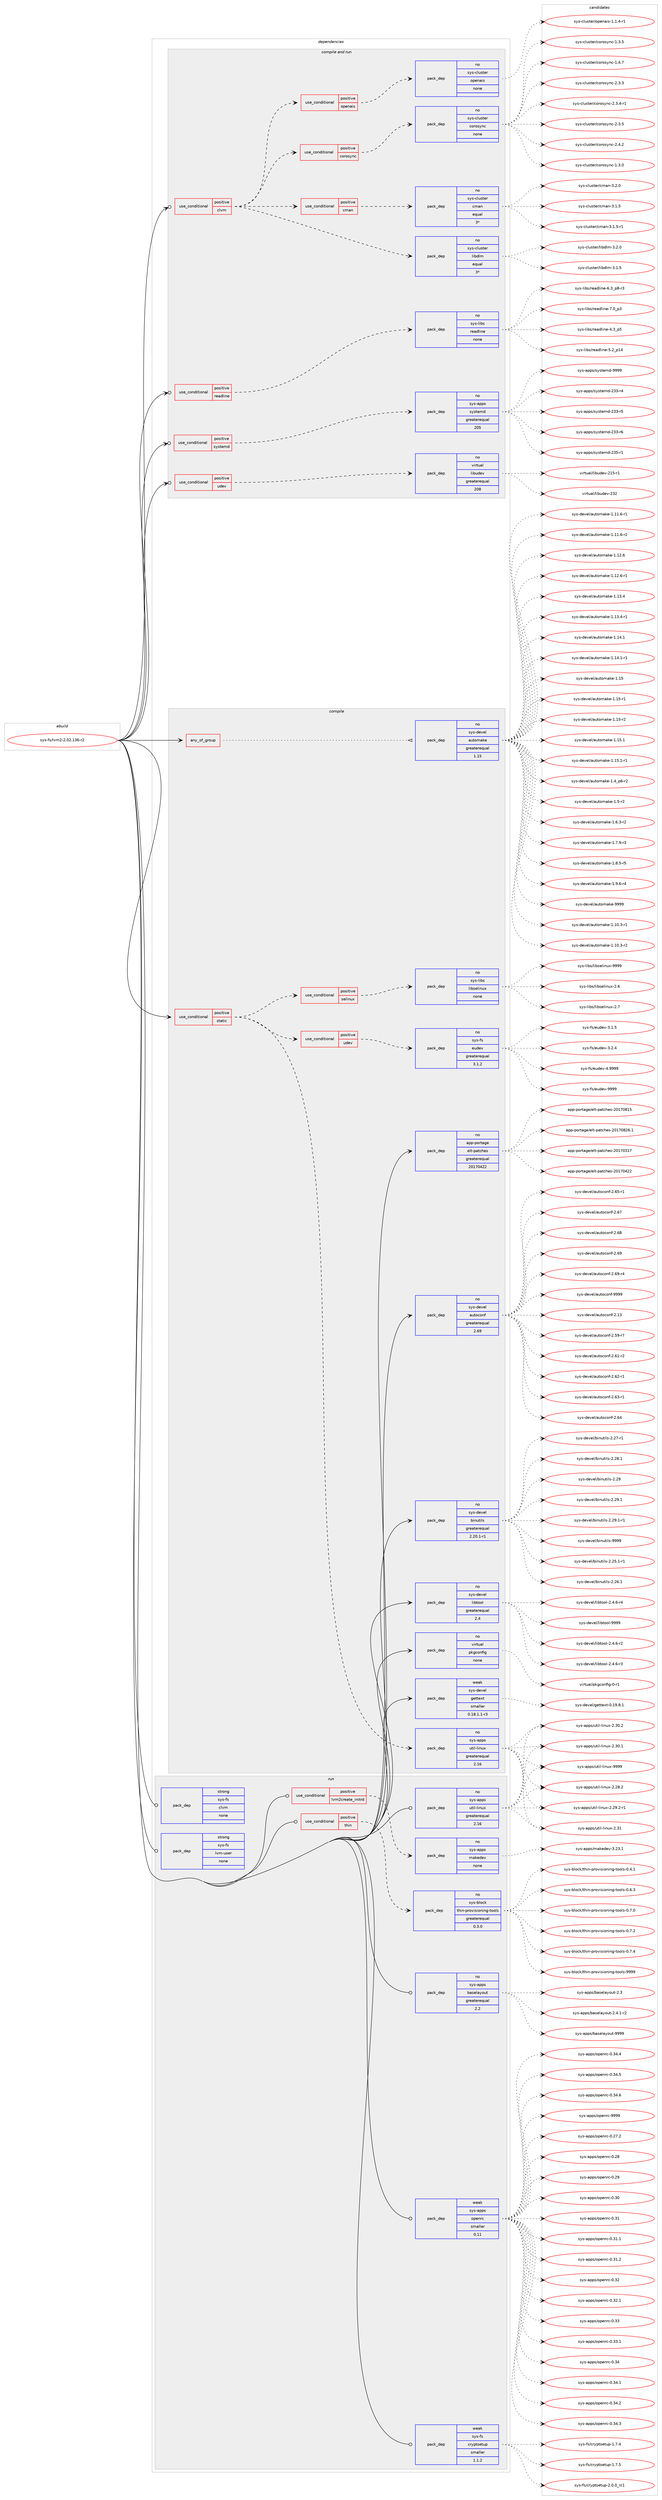 digraph prolog {

# *************
# Graph options
# *************

newrank=true;
concentrate=true;
compound=true;
graph [rankdir=LR,fontname=Helvetica,fontsize=10,ranksep=1.5];#, ranksep=2.5, nodesep=0.2];
edge  [arrowhead=vee];
node  [fontname=Helvetica,fontsize=10];

# **********
# The ebuild
# **********

subgraph cluster_leftcol {
color=gray;
rank=same;
label=<<i>ebuild</i>>;
id [label="sys-fs/lvm2-2.02.136-r2", color=red, width=4, href="../sys-fs/lvm2-2.02.136-r2.svg"];
}

# ****************
# The dependencies
# ****************

subgraph cluster_midcol {
color=gray;
label=<<i>dependencies</i>>;
subgraph cluster_compile {
fillcolor="#eeeeee";
style=filled;
label=<<i>compile</i>>;
subgraph any8247 {
dependency488659 [label=<<TABLE BORDER="0" CELLBORDER="1" CELLSPACING="0" CELLPADDING="4"><TR><TD CELLPADDING="10">any_of_group</TD></TR></TABLE>>, shape=none, color=red];subgraph pack363142 {
dependency488660 [label=<<TABLE BORDER="0" CELLBORDER="1" CELLSPACING="0" CELLPADDING="4" WIDTH="220"><TR><TD ROWSPAN="6" CELLPADDING="30">pack_dep</TD></TR><TR><TD WIDTH="110">no</TD></TR><TR><TD>sys-devel</TD></TR><TR><TD>automake</TD></TR><TR><TD>greaterequal</TD></TR><TR><TD>1.15</TD></TR></TABLE>>, shape=none, color=blue];
}
dependency488659:e -> dependency488660:w [weight=20,style="dotted",arrowhead="oinv"];
}
id:e -> dependency488659:w [weight=20,style="solid",arrowhead="vee"];
subgraph cond116971 {
dependency488661 [label=<<TABLE BORDER="0" CELLBORDER="1" CELLSPACING="0" CELLPADDING="4"><TR><TD ROWSPAN="3" CELLPADDING="10">use_conditional</TD></TR><TR><TD>positive</TD></TR><TR><TD>static</TD></TR></TABLE>>, shape=none, color=red];
subgraph cond116972 {
dependency488662 [label=<<TABLE BORDER="0" CELLBORDER="1" CELLSPACING="0" CELLPADDING="4"><TR><TD ROWSPAN="3" CELLPADDING="10">use_conditional</TD></TR><TR><TD>positive</TD></TR><TR><TD>selinux</TD></TR></TABLE>>, shape=none, color=red];
subgraph pack363143 {
dependency488663 [label=<<TABLE BORDER="0" CELLBORDER="1" CELLSPACING="0" CELLPADDING="4" WIDTH="220"><TR><TD ROWSPAN="6" CELLPADDING="30">pack_dep</TD></TR><TR><TD WIDTH="110">no</TD></TR><TR><TD>sys-libs</TD></TR><TR><TD>libselinux</TD></TR><TR><TD>none</TD></TR><TR><TD></TD></TR></TABLE>>, shape=none, color=blue];
}
dependency488662:e -> dependency488663:w [weight=20,style="dashed",arrowhead="vee"];
}
dependency488661:e -> dependency488662:w [weight=20,style="dashed",arrowhead="vee"];
subgraph cond116973 {
dependency488664 [label=<<TABLE BORDER="0" CELLBORDER="1" CELLSPACING="0" CELLPADDING="4"><TR><TD ROWSPAN="3" CELLPADDING="10">use_conditional</TD></TR><TR><TD>positive</TD></TR><TR><TD>udev</TD></TR></TABLE>>, shape=none, color=red];
subgraph pack363144 {
dependency488665 [label=<<TABLE BORDER="0" CELLBORDER="1" CELLSPACING="0" CELLPADDING="4" WIDTH="220"><TR><TD ROWSPAN="6" CELLPADDING="30">pack_dep</TD></TR><TR><TD WIDTH="110">no</TD></TR><TR><TD>sys-fs</TD></TR><TR><TD>eudev</TD></TR><TR><TD>greaterequal</TD></TR><TR><TD>3.1.2</TD></TR></TABLE>>, shape=none, color=blue];
}
dependency488664:e -> dependency488665:w [weight=20,style="dashed",arrowhead="vee"];
}
dependency488661:e -> dependency488664:w [weight=20,style="dashed",arrowhead="vee"];
subgraph pack363145 {
dependency488666 [label=<<TABLE BORDER="0" CELLBORDER="1" CELLSPACING="0" CELLPADDING="4" WIDTH="220"><TR><TD ROWSPAN="6" CELLPADDING="30">pack_dep</TD></TR><TR><TD WIDTH="110">no</TD></TR><TR><TD>sys-apps</TD></TR><TR><TD>util-linux</TD></TR><TR><TD>greaterequal</TD></TR><TR><TD>2.16</TD></TR></TABLE>>, shape=none, color=blue];
}
dependency488661:e -> dependency488666:w [weight=20,style="dashed",arrowhead="vee"];
}
id:e -> dependency488661:w [weight=20,style="solid",arrowhead="vee"];
subgraph pack363146 {
dependency488667 [label=<<TABLE BORDER="0" CELLBORDER="1" CELLSPACING="0" CELLPADDING="4" WIDTH="220"><TR><TD ROWSPAN="6" CELLPADDING="30">pack_dep</TD></TR><TR><TD WIDTH="110">no</TD></TR><TR><TD>app-portage</TD></TR><TR><TD>elt-patches</TD></TR><TR><TD>greaterequal</TD></TR><TR><TD>20170422</TD></TR></TABLE>>, shape=none, color=blue];
}
id:e -> dependency488667:w [weight=20,style="solid",arrowhead="vee"];
subgraph pack363147 {
dependency488668 [label=<<TABLE BORDER="0" CELLBORDER="1" CELLSPACING="0" CELLPADDING="4" WIDTH="220"><TR><TD ROWSPAN="6" CELLPADDING="30">pack_dep</TD></TR><TR><TD WIDTH="110">no</TD></TR><TR><TD>sys-devel</TD></TR><TR><TD>autoconf</TD></TR><TR><TD>greaterequal</TD></TR><TR><TD>2.69</TD></TR></TABLE>>, shape=none, color=blue];
}
id:e -> dependency488668:w [weight=20,style="solid",arrowhead="vee"];
subgraph pack363148 {
dependency488669 [label=<<TABLE BORDER="0" CELLBORDER="1" CELLSPACING="0" CELLPADDING="4" WIDTH="220"><TR><TD ROWSPAN="6" CELLPADDING="30">pack_dep</TD></TR><TR><TD WIDTH="110">no</TD></TR><TR><TD>sys-devel</TD></TR><TR><TD>binutils</TD></TR><TR><TD>greaterequal</TD></TR><TR><TD>2.20.1-r1</TD></TR></TABLE>>, shape=none, color=blue];
}
id:e -> dependency488669:w [weight=20,style="solid",arrowhead="vee"];
subgraph pack363149 {
dependency488670 [label=<<TABLE BORDER="0" CELLBORDER="1" CELLSPACING="0" CELLPADDING="4" WIDTH="220"><TR><TD ROWSPAN="6" CELLPADDING="30">pack_dep</TD></TR><TR><TD WIDTH="110">no</TD></TR><TR><TD>sys-devel</TD></TR><TR><TD>libtool</TD></TR><TR><TD>greaterequal</TD></TR><TR><TD>2.4</TD></TR></TABLE>>, shape=none, color=blue];
}
id:e -> dependency488670:w [weight=20,style="solid",arrowhead="vee"];
subgraph pack363150 {
dependency488671 [label=<<TABLE BORDER="0" CELLBORDER="1" CELLSPACING="0" CELLPADDING="4" WIDTH="220"><TR><TD ROWSPAN="6" CELLPADDING="30">pack_dep</TD></TR><TR><TD WIDTH="110">no</TD></TR><TR><TD>virtual</TD></TR><TR><TD>pkgconfig</TD></TR><TR><TD>none</TD></TR><TR><TD></TD></TR></TABLE>>, shape=none, color=blue];
}
id:e -> dependency488671:w [weight=20,style="solid",arrowhead="vee"];
subgraph pack363151 {
dependency488672 [label=<<TABLE BORDER="0" CELLBORDER="1" CELLSPACING="0" CELLPADDING="4" WIDTH="220"><TR><TD ROWSPAN="6" CELLPADDING="30">pack_dep</TD></TR><TR><TD WIDTH="110">weak</TD></TR><TR><TD>sys-devel</TD></TR><TR><TD>gettext</TD></TR><TR><TD>smaller</TD></TR><TR><TD>0.18.1.1-r3</TD></TR></TABLE>>, shape=none, color=blue];
}
id:e -> dependency488672:w [weight=20,style="solid",arrowhead="vee"];
}
subgraph cluster_compileandrun {
fillcolor="#eeeeee";
style=filled;
label=<<i>compile and run</i>>;
subgraph cond116974 {
dependency488673 [label=<<TABLE BORDER="0" CELLBORDER="1" CELLSPACING="0" CELLPADDING="4"><TR><TD ROWSPAN="3" CELLPADDING="10">use_conditional</TD></TR><TR><TD>positive</TD></TR><TR><TD>clvm</TD></TR></TABLE>>, shape=none, color=red];
subgraph cond116975 {
dependency488674 [label=<<TABLE BORDER="0" CELLBORDER="1" CELLSPACING="0" CELLPADDING="4"><TR><TD ROWSPAN="3" CELLPADDING="10">use_conditional</TD></TR><TR><TD>positive</TD></TR><TR><TD>cman</TD></TR></TABLE>>, shape=none, color=red];
subgraph pack363152 {
dependency488675 [label=<<TABLE BORDER="0" CELLBORDER="1" CELLSPACING="0" CELLPADDING="4" WIDTH="220"><TR><TD ROWSPAN="6" CELLPADDING="30">pack_dep</TD></TR><TR><TD WIDTH="110">no</TD></TR><TR><TD>sys-cluster</TD></TR><TR><TD>cman</TD></TR><TR><TD>equal</TD></TR><TR><TD>3*</TD></TR></TABLE>>, shape=none, color=blue];
}
dependency488674:e -> dependency488675:w [weight=20,style="dashed",arrowhead="vee"];
}
dependency488673:e -> dependency488674:w [weight=20,style="dashed",arrowhead="vee"];
subgraph cond116976 {
dependency488676 [label=<<TABLE BORDER="0" CELLBORDER="1" CELLSPACING="0" CELLPADDING="4"><TR><TD ROWSPAN="3" CELLPADDING="10">use_conditional</TD></TR><TR><TD>positive</TD></TR><TR><TD>corosync</TD></TR></TABLE>>, shape=none, color=red];
subgraph pack363153 {
dependency488677 [label=<<TABLE BORDER="0" CELLBORDER="1" CELLSPACING="0" CELLPADDING="4" WIDTH="220"><TR><TD ROWSPAN="6" CELLPADDING="30">pack_dep</TD></TR><TR><TD WIDTH="110">no</TD></TR><TR><TD>sys-cluster</TD></TR><TR><TD>corosync</TD></TR><TR><TD>none</TD></TR><TR><TD></TD></TR></TABLE>>, shape=none, color=blue];
}
dependency488676:e -> dependency488677:w [weight=20,style="dashed",arrowhead="vee"];
}
dependency488673:e -> dependency488676:w [weight=20,style="dashed",arrowhead="vee"];
subgraph cond116977 {
dependency488678 [label=<<TABLE BORDER="0" CELLBORDER="1" CELLSPACING="0" CELLPADDING="4"><TR><TD ROWSPAN="3" CELLPADDING="10">use_conditional</TD></TR><TR><TD>positive</TD></TR><TR><TD>openais</TD></TR></TABLE>>, shape=none, color=red];
subgraph pack363154 {
dependency488679 [label=<<TABLE BORDER="0" CELLBORDER="1" CELLSPACING="0" CELLPADDING="4" WIDTH="220"><TR><TD ROWSPAN="6" CELLPADDING="30">pack_dep</TD></TR><TR><TD WIDTH="110">no</TD></TR><TR><TD>sys-cluster</TD></TR><TR><TD>openais</TD></TR><TR><TD>none</TD></TR><TR><TD></TD></TR></TABLE>>, shape=none, color=blue];
}
dependency488678:e -> dependency488679:w [weight=20,style="dashed",arrowhead="vee"];
}
dependency488673:e -> dependency488678:w [weight=20,style="dashed",arrowhead="vee"];
subgraph pack363155 {
dependency488680 [label=<<TABLE BORDER="0" CELLBORDER="1" CELLSPACING="0" CELLPADDING="4" WIDTH="220"><TR><TD ROWSPAN="6" CELLPADDING="30">pack_dep</TD></TR><TR><TD WIDTH="110">no</TD></TR><TR><TD>sys-cluster</TD></TR><TR><TD>libdlm</TD></TR><TR><TD>equal</TD></TR><TR><TD>3*</TD></TR></TABLE>>, shape=none, color=blue];
}
dependency488673:e -> dependency488680:w [weight=20,style="dashed",arrowhead="vee"];
}
id:e -> dependency488673:w [weight=20,style="solid",arrowhead="odotvee"];
subgraph cond116978 {
dependency488681 [label=<<TABLE BORDER="0" CELLBORDER="1" CELLSPACING="0" CELLPADDING="4"><TR><TD ROWSPAN="3" CELLPADDING="10">use_conditional</TD></TR><TR><TD>positive</TD></TR><TR><TD>readline</TD></TR></TABLE>>, shape=none, color=red];
subgraph pack363156 {
dependency488682 [label=<<TABLE BORDER="0" CELLBORDER="1" CELLSPACING="0" CELLPADDING="4" WIDTH="220"><TR><TD ROWSPAN="6" CELLPADDING="30">pack_dep</TD></TR><TR><TD WIDTH="110">no</TD></TR><TR><TD>sys-libs</TD></TR><TR><TD>readline</TD></TR><TR><TD>none</TD></TR><TR><TD></TD></TR></TABLE>>, shape=none, color=blue];
}
dependency488681:e -> dependency488682:w [weight=20,style="dashed",arrowhead="vee"];
}
id:e -> dependency488681:w [weight=20,style="solid",arrowhead="odotvee"];
subgraph cond116979 {
dependency488683 [label=<<TABLE BORDER="0" CELLBORDER="1" CELLSPACING="0" CELLPADDING="4"><TR><TD ROWSPAN="3" CELLPADDING="10">use_conditional</TD></TR><TR><TD>positive</TD></TR><TR><TD>systemd</TD></TR></TABLE>>, shape=none, color=red];
subgraph pack363157 {
dependency488684 [label=<<TABLE BORDER="0" CELLBORDER="1" CELLSPACING="0" CELLPADDING="4" WIDTH="220"><TR><TD ROWSPAN="6" CELLPADDING="30">pack_dep</TD></TR><TR><TD WIDTH="110">no</TD></TR><TR><TD>sys-apps</TD></TR><TR><TD>systemd</TD></TR><TR><TD>greaterequal</TD></TR><TR><TD>205</TD></TR></TABLE>>, shape=none, color=blue];
}
dependency488683:e -> dependency488684:w [weight=20,style="dashed",arrowhead="vee"];
}
id:e -> dependency488683:w [weight=20,style="solid",arrowhead="odotvee"];
subgraph cond116980 {
dependency488685 [label=<<TABLE BORDER="0" CELLBORDER="1" CELLSPACING="0" CELLPADDING="4"><TR><TD ROWSPAN="3" CELLPADDING="10">use_conditional</TD></TR><TR><TD>positive</TD></TR><TR><TD>udev</TD></TR></TABLE>>, shape=none, color=red];
subgraph pack363158 {
dependency488686 [label=<<TABLE BORDER="0" CELLBORDER="1" CELLSPACING="0" CELLPADDING="4" WIDTH="220"><TR><TD ROWSPAN="6" CELLPADDING="30">pack_dep</TD></TR><TR><TD WIDTH="110">no</TD></TR><TR><TD>virtual</TD></TR><TR><TD>libudev</TD></TR><TR><TD>greaterequal</TD></TR><TR><TD>208</TD></TR></TABLE>>, shape=none, color=blue];
}
dependency488685:e -> dependency488686:w [weight=20,style="dashed",arrowhead="vee"];
}
id:e -> dependency488685:w [weight=20,style="solid",arrowhead="odotvee"];
}
subgraph cluster_run {
fillcolor="#eeeeee";
style=filled;
label=<<i>run</i>>;
subgraph cond116981 {
dependency488687 [label=<<TABLE BORDER="0" CELLBORDER="1" CELLSPACING="0" CELLPADDING="4"><TR><TD ROWSPAN="3" CELLPADDING="10">use_conditional</TD></TR><TR><TD>positive</TD></TR><TR><TD>lvm2create_initrd</TD></TR></TABLE>>, shape=none, color=red];
subgraph pack363159 {
dependency488688 [label=<<TABLE BORDER="0" CELLBORDER="1" CELLSPACING="0" CELLPADDING="4" WIDTH="220"><TR><TD ROWSPAN="6" CELLPADDING="30">pack_dep</TD></TR><TR><TD WIDTH="110">no</TD></TR><TR><TD>sys-apps</TD></TR><TR><TD>makedev</TD></TR><TR><TD>none</TD></TR><TR><TD></TD></TR></TABLE>>, shape=none, color=blue];
}
dependency488687:e -> dependency488688:w [weight=20,style="dashed",arrowhead="vee"];
}
id:e -> dependency488687:w [weight=20,style="solid",arrowhead="odot"];
subgraph cond116982 {
dependency488689 [label=<<TABLE BORDER="0" CELLBORDER="1" CELLSPACING="0" CELLPADDING="4"><TR><TD ROWSPAN="3" CELLPADDING="10">use_conditional</TD></TR><TR><TD>positive</TD></TR><TR><TD>thin</TD></TR></TABLE>>, shape=none, color=red];
subgraph pack363160 {
dependency488690 [label=<<TABLE BORDER="0" CELLBORDER="1" CELLSPACING="0" CELLPADDING="4" WIDTH="220"><TR><TD ROWSPAN="6" CELLPADDING="30">pack_dep</TD></TR><TR><TD WIDTH="110">no</TD></TR><TR><TD>sys-block</TD></TR><TR><TD>thin-provisioning-tools</TD></TR><TR><TD>greaterequal</TD></TR><TR><TD>0.3.0</TD></TR></TABLE>>, shape=none, color=blue];
}
dependency488689:e -> dependency488690:w [weight=20,style="dashed",arrowhead="vee"];
}
id:e -> dependency488689:w [weight=20,style="solid",arrowhead="odot"];
subgraph pack363161 {
dependency488691 [label=<<TABLE BORDER="0" CELLBORDER="1" CELLSPACING="0" CELLPADDING="4" WIDTH="220"><TR><TD ROWSPAN="6" CELLPADDING="30">pack_dep</TD></TR><TR><TD WIDTH="110">no</TD></TR><TR><TD>sys-apps</TD></TR><TR><TD>baselayout</TD></TR><TR><TD>greaterequal</TD></TR><TR><TD>2.2</TD></TR></TABLE>>, shape=none, color=blue];
}
id:e -> dependency488691:w [weight=20,style="solid",arrowhead="odot"];
subgraph pack363162 {
dependency488692 [label=<<TABLE BORDER="0" CELLBORDER="1" CELLSPACING="0" CELLPADDING="4" WIDTH="220"><TR><TD ROWSPAN="6" CELLPADDING="30">pack_dep</TD></TR><TR><TD WIDTH="110">no</TD></TR><TR><TD>sys-apps</TD></TR><TR><TD>util-linux</TD></TR><TR><TD>greaterequal</TD></TR><TR><TD>2.16</TD></TR></TABLE>>, shape=none, color=blue];
}
id:e -> dependency488692:w [weight=20,style="solid",arrowhead="odot"];
subgraph pack363163 {
dependency488693 [label=<<TABLE BORDER="0" CELLBORDER="1" CELLSPACING="0" CELLPADDING="4" WIDTH="220"><TR><TD ROWSPAN="6" CELLPADDING="30">pack_dep</TD></TR><TR><TD WIDTH="110">strong</TD></TR><TR><TD>sys-fs</TD></TR><TR><TD>clvm</TD></TR><TR><TD>none</TD></TR><TR><TD></TD></TR></TABLE>>, shape=none, color=blue];
}
id:e -> dependency488693:w [weight=20,style="solid",arrowhead="odot"];
subgraph pack363164 {
dependency488694 [label=<<TABLE BORDER="0" CELLBORDER="1" CELLSPACING="0" CELLPADDING="4" WIDTH="220"><TR><TD ROWSPAN="6" CELLPADDING="30">pack_dep</TD></TR><TR><TD WIDTH="110">strong</TD></TR><TR><TD>sys-fs</TD></TR><TR><TD>lvm-user</TD></TR><TR><TD>none</TD></TR><TR><TD></TD></TR></TABLE>>, shape=none, color=blue];
}
id:e -> dependency488694:w [weight=20,style="solid",arrowhead="odot"];
subgraph pack363165 {
dependency488695 [label=<<TABLE BORDER="0" CELLBORDER="1" CELLSPACING="0" CELLPADDING="4" WIDTH="220"><TR><TD ROWSPAN="6" CELLPADDING="30">pack_dep</TD></TR><TR><TD WIDTH="110">weak</TD></TR><TR><TD>sys-apps</TD></TR><TR><TD>openrc</TD></TR><TR><TD>smaller</TD></TR><TR><TD>0.11</TD></TR></TABLE>>, shape=none, color=blue];
}
id:e -> dependency488695:w [weight=20,style="solid",arrowhead="odot"];
subgraph pack363166 {
dependency488696 [label=<<TABLE BORDER="0" CELLBORDER="1" CELLSPACING="0" CELLPADDING="4" WIDTH="220"><TR><TD ROWSPAN="6" CELLPADDING="30">pack_dep</TD></TR><TR><TD WIDTH="110">weak</TD></TR><TR><TD>sys-fs</TD></TR><TR><TD>cryptsetup</TD></TR><TR><TD>smaller</TD></TR><TR><TD>1.1.2</TD></TR></TABLE>>, shape=none, color=blue];
}
id:e -> dependency488696:w [weight=20,style="solid",arrowhead="odot"];
}
}

# **************
# The candidates
# **************

subgraph cluster_choices {
rank=same;
color=gray;
label=<<i>candidates</i>>;

subgraph choice363142 {
color=black;
nodesep=1;
choice11512111545100101118101108479711711611110997107101454946494846514511449 [label="sys-devel/automake-1.10.3-r1", color=red, width=4,href="../sys-devel/automake-1.10.3-r1.svg"];
choice11512111545100101118101108479711711611110997107101454946494846514511450 [label="sys-devel/automake-1.10.3-r2", color=red, width=4,href="../sys-devel/automake-1.10.3-r2.svg"];
choice11512111545100101118101108479711711611110997107101454946494946544511449 [label="sys-devel/automake-1.11.6-r1", color=red, width=4,href="../sys-devel/automake-1.11.6-r1.svg"];
choice11512111545100101118101108479711711611110997107101454946494946544511450 [label="sys-devel/automake-1.11.6-r2", color=red, width=4,href="../sys-devel/automake-1.11.6-r2.svg"];
choice1151211154510010111810110847971171161111099710710145494649504654 [label="sys-devel/automake-1.12.6", color=red, width=4,href="../sys-devel/automake-1.12.6.svg"];
choice11512111545100101118101108479711711611110997107101454946495046544511449 [label="sys-devel/automake-1.12.6-r1", color=red, width=4,href="../sys-devel/automake-1.12.6-r1.svg"];
choice1151211154510010111810110847971171161111099710710145494649514652 [label="sys-devel/automake-1.13.4", color=red, width=4,href="../sys-devel/automake-1.13.4.svg"];
choice11512111545100101118101108479711711611110997107101454946495146524511449 [label="sys-devel/automake-1.13.4-r1", color=red, width=4,href="../sys-devel/automake-1.13.4-r1.svg"];
choice1151211154510010111810110847971171161111099710710145494649524649 [label="sys-devel/automake-1.14.1", color=red, width=4,href="../sys-devel/automake-1.14.1.svg"];
choice11512111545100101118101108479711711611110997107101454946495246494511449 [label="sys-devel/automake-1.14.1-r1", color=red, width=4,href="../sys-devel/automake-1.14.1-r1.svg"];
choice115121115451001011181011084797117116111109971071014549464953 [label="sys-devel/automake-1.15", color=red, width=4,href="../sys-devel/automake-1.15.svg"];
choice1151211154510010111810110847971171161111099710710145494649534511449 [label="sys-devel/automake-1.15-r1", color=red, width=4,href="../sys-devel/automake-1.15-r1.svg"];
choice1151211154510010111810110847971171161111099710710145494649534511450 [label="sys-devel/automake-1.15-r2", color=red, width=4,href="../sys-devel/automake-1.15-r2.svg"];
choice1151211154510010111810110847971171161111099710710145494649534649 [label="sys-devel/automake-1.15.1", color=red, width=4,href="../sys-devel/automake-1.15.1.svg"];
choice11512111545100101118101108479711711611110997107101454946495346494511449 [label="sys-devel/automake-1.15.1-r1", color=red, width=4,href="../sys-devel/automake-1.15.1-r1.svg"];
choice115121115451001011181011084797117116111109971071014549465295112544511450 [label="sys-devel/automake-1.4_p6-r2", color=red, width=4,href="../sys-devel/automake-1.4_p6-r2.svg"];
choice11512111545100101118101108479711711611110997107101454946534511450 [label="sys-devel/automake-1.5-r2", color=red, width=4,href="../sys-devel/automake-1.5-r2.svg"];
choice115121115451001011181011084797117116111109971071014549465446514511450 [label="sys-devel/automake-1.6.3-r2", color=red, width=4,href="../sys-devel/automake-1.6.3-r2.svg"];
choice115121115451001011181011084797117116111109971071014549465546574511451 [label="sys-devel/automake-1.7.9-r3", color=red, width=4,href="../sys-devel/automake-1.7.9-r3.svg"];
choice115121115451001011181011084797117116111109971071014549465646534511453 [label="sys-devel/automake-1.8.5-r5", color=red, width=4,href="../sys-devel/automake-1.8.5-r5.svg"];
choice115121115451001011181011084797117116111109971071014549465746544511452 [label="sys-devel/automake-1.9.6-r4", color=red, width=4,href="../sys-devel/automake-1.9.6-r4.svg"];
choice115121115451001011181011084797117116111109971071014557575757 [label="sys-devel/automake-9999", color=red, width=4,href="../sys-devel/automake-9999.svg"];
dependency488660:e -> choice11512111545100101118101108479711711611110997107101454946494846514511449:w [style=dotted,weight="100"];
dependency488660:e -> choice11512111545100101118101108479711711611110997107101454946494846514511450:w [style=dotted,weight="100"];
dependency488660:e -> choice11512111545100101118101108479711711611110997107101454946494946544511449:w [style=dotted,weight="100"];
dependency488660:e -> choice11512111545100101118101108479711711611110997107101454946494946544511450:w [style=dotted,weight="100"];
dependency488660:e -> choice1151211154510010111810110847971171161111099710710145494649504654:w [style=dotted,weight="100"];
dependency488660:e -> choice11512111545100101118101108479711711611110997107101454946495046544511449:w [style=dotted,weight="100"];
dependency488660:e -> choice1151211154510010111810110847971171161111099710710145494649514652:w [style=dotted,weight="100"];
dependency488660:e -> choice11512111545100101118101108479711711611110997107101454946495146524511449:w [style=dotted,weight="100"];
dependency488660:e -> choice1151211154510010111810110847971171161111099710710145494649524649:w [style=dotted,weight="100"];
dependency488660:e -> choice11512111545100101118101108479711711611110997107101454946495246494511449:w [style=dotted,weight="100"];
dependency488660:e -> choice115121115451001011181011084797117116111109971071014549464953:w [style=dotted,weight="100"];
dependency488660:e -> choice1151211154510010111810110847971171161111099710710145494649534511449:w [style=dotted,weight="100"];
dependency488660:e -> choice1151211154510010111810110847971171161111099710710145494649534511450:w [style=dotted,weight="100"];
dependency488660:e -> choice1151211154510010111810110847971171161111099710710145494649534649:w [style=dotted,weight="100"];
dependency488660:e -> choice11512111545100101118101108479711711611110997107101454946495346494511449:w [style=dotted,weight="100"];
dependency488660:e -> choice115121115451001011181011084797117116111109971071014549465295112544511450:w [style=dotted,weight="100"];
dependency488660:e -> choice11512111545100101118101108479711711611110997107101454946534511450:w [style=dotted,weight="100"];
dependency488660:e -> choice115121115451001011181011084797117116111109971071014549465446514511450:w [style=dotted,weight="100"];
dependency488660:e -> choice115121115451001011181011084797117116111109971071014549465546574511451:w [style=dotted,weight="100"];
dependency488660:e -> choice115121115451001011181011084797117116111109971071014549465646534511453:w [style=dotted,weight="100"];
dependency488660:e -> choice115121115451001011181011084797117116111109971071014549465746544511452:w [style=dotted,weight="100"];
dependency488660:e -> choice115121115451001011181011084797117116111109971071014557575757:w [style=dotted,weight="100"];
}
subgraph choice363143 {
color=black;
nodesep=1;
choice1151211154510810598115471081059811510110810511011712045504654 [label="sys-libs/libselinux-2.6", color=red, width=4,href="../sys-libs/libselinux-2.6.svg"];
choice1151211154510810598115471081059811510110810511011712045504655 [label="sys-libs/libselinux-2.7", color=red, width=4,href="../sys-libs/libselinux-2.7.svg"];
choice115121115451081059811547108105981151011081051101171204557575757 [label="sys-libs/libselinux-9999", color=red, width=4,href="../sys-libs/libselinux-9999.svg"];
dependency488663:e -> choice1151211154510810598115471081059811510110810511011712045504654:w [style=dotted,weight="100"];
dependency488663:e -> choice1151211154510810598115471081059811510110810511011712045504655:w [style=dotted,weight="100"];
dependency488663:e -> choice115121115451081059811547108105981151011081051101171204557575757:w [style=dotted,weight="100"];
}
subgraph choice363144 {
color=black;
nodesep=1;
choice1151211154510211547101117100101118455146494653 [label="sys-fs/eudev-3.1.5", color=red, width=4,href="../sys-fs/eudev-3.1.5.svg"];
choice1151211154510211547101117100101118455146504652 [label="sys-fs/eudev-3.2.4", color=red, width=4,href="../sys-fs/eudev-3.2.4.svg"];
choice115121115451021154710111710010111845524657575757 [label="sys-fs/eudev-4.9999", color=red, width=4,href="../sys-fs/eudev-4.9999.svg"];
choice11512111545102115471011171001011184557575757 [label="sys-fs/eudev-9999", color=red, width=4,href="../sys-fs/eudev-9999.svg"];
dependency488665:e -> choice1151211154510211547101117100101118455146494653:w [style=dotted,weight="100"];
dependency488665:e -> choice1151211154510211547101117100101118455146504652:w [style=dotted,weight="100"];
dependency488665:e -> choice115121115451021154710111710010111845524657575757:w [style=dotted,weight="100"];
dependency488665:e -> choice11512111545102115471011171001011184557575757:w [style=dotted,weight="100"];
}
subgraph choice363145 {
color=black;
nodesep=1;
choice1151211154597112112115471171161051084510810511011712045504650564650 [label="sys-apps/util-linux-2.28.2", color=red, width=4,href="../sys-apps/util-linux-2.28.2.svg"];
choice11512111545971121121154711711610510845108105110117120455046505746504511449 [label="sys-apps/util-linux-2.29.2-r1", color=red, width=4,href="../sys-apps/util-linux-2.29.2-r1.svg"];
choice1151211154597112112115471171161051084510810511011712045504651484649 [label="sys-apps/util-linux-2.30.1", color=red, width=4,href="../sys-apps/util-linux-2.30.1.svg"];
choice1151211154597112112115471171161051084510810511011712045504651484650 [label="sys-apps/util-linux-2.30.2", color=red, width=4,href="../sys-apps/util-linux-2.30.2.svg"];
choice115121115459711211211547117116105108451081051101171204550465149 [label="sys-apps/util-linux-2.31", color=red, width=4,href="../sys-apps/util-linux-2.31.svg"];
choice115121115459711211211547117116105108451081051101171204557575757 [label="sys-apps/util-linux-9999", color=red, width=4,href="../sys-apps/util-linux-9999.svg"];
dependency488666:e -> choice1151211154597112112115471171161051084510810511011712045504650564650:w [style=dotted,weight="100"];
dependency488666:e -> choice11512111545971121121154711711610510845108105110117120455046505746504511449:w [style=dotted,weight="100"];
dependency488666:e -> choice1151211154597112112115471171161051084510810511011712045504651484649:w [style=dotted,weight="100"];
dependency488666:e -> choice1151211154597112112115471171161051084510810511011712045504651484650:w [style=dotted,weight="100"];
dependency488666:e -> choice115121115459711211211547117116105108451081051101171204550465149:w [style=dotted,weight="100"];
dependency488666:e -> choice115121115459711211211547117116105108451081051101171204557575757:w [style=dotted,weight="100"];
}
subgraph choice363146 {
color=black;
nodesep=1;
choice97112112451121111141169710310147101108116451129711699104101115455048495548514955 [label="app-portage/elt-patches-20170317", color=red, width=4,href="../app-portage/elt-patches-20170317.svg"];
choice97112112451121111141169710310147101108116451129711699104101115455048495548525050 [label="app-portage/elt-patches-20170422", color=red, width=4,href="../app-portage/elt-patches-20170422.svg"];
choice97112112451121111141169710310147101108116451129711699104101115455048495548564953 [label="app-portage/elt-patches-20170815", color=red, width=4,href="../app-portage/elt-patches-20170815.svg"];
choice971121124511211111411697103101471011081164511297116991041011154550484955485650544649 [label="app-portage/elt-patches-20170826.1", color=red, width=4,href="../app-portage/elt-patches-20170826.1.svg"];
dependency488667:e -> choice97112112451121111141169710310147101108116451129711699104101115455048495548514955:w [style=dotted,weight="100"];
dependency488667:e -> choice97112112451121111141169710310147101108116451129711699104101115455048495548525050:w [style=dotted,weight="100"];
dependency488667:e -> choice97112112451121111141169710310147101108116451129711699104101115455048495548564953:w [style=dotted,weight="100"];
dependency488667:e -> choice971121124511211111411697103101471011081164511297116991041011154550484955485650544649:w [style=dotted,weight="100"];
}
subgraph choice363147 {
color=black;
nodesep=1;
choice115121115451001011181011084797117116111991111101024550464951 [label="sys-devel/autoconf-2.13", color=red, width=4,href="../sys-devel/autoconf-2.13.svg"];
choice1151211154510010111810110847971171161119911111010245504653574511455 [label="sys-devel/autoconf-2.59-r7", color=red, width=4,href="../sys-devel/autoconf-2.59-r7.svg"];
choice1151211154510010111810110847971171161119911111010245504654494511450 [label="sys-devel/autoconf-2.61-r2", color=red, width=4,href="../sys-devel/autoconf-2.61-r2.svg"];
choice1151211154510010111810110847971171161119911111010245504654504511449 [label="sys-devel/autoconf-2.62-r1", color=red, width=4,href="../sys-devel/autoconf-2.62-r1.svg"];
choice1151211154510010111810110847971171161119911111010245504654514511449 [label="sys-devel/autoconf-2.63-r1", color=red, width=4,href="../sys-devel/autoconf-2.63-r1.svg"];
choice115121115451001011181011084797117116111991111101024550465452 [label="sys-devel/autoconf-2.64", color=red, width=4,href="../sys-devel/autoconf-2.64.svg"];
choice1151211154510010111810110847971171161119911111010245504654534511449 [label="sys-devel/autoconf-2.65-r1", color=red, width=4,href="../sys-devel/autoconf-2.65-r1.svg"];
choice115121115451001011181011084797117116111991111101024550465455 [label="sys-devel/autoconf-2.67", color=red, width=4,href="../sys-devel/autoconf-2.67.svg"];
choice115121115451001011181011084797117116111991111101024550465456 [label="sys-devel/autoconf-2.68", color=red, width=4,href="../sys-devel/autoconf-2.68.svg"];
choice115121115451001011181011084797117116111991111101024550465457 [label="sys-devel/autoconf-2.69", color=red, width=4,href="../sys-devel/autoconf-2.69.svg"];
choice1151211154510010111810110847971171161119911111010245504654574511452 [label="sys-devel/autoconf-2.69-r4", color=red, width=4,href="../sys-devel/autoconf-2.69-r4.svg"];
choice115121115451001011181011084797117116111991111101024557575757 [label="sys-devel/autoconf-9999", color=red, width=4,href="../sys-devel/autoconf-9999.svg"];
dependency488668:e -> choice115121115451001011181011084797117116111991111101024550464951:w [style=dotted,weight="100"];
dependency488668:e -> choice1151211154510010111810110847971171161119911111010245504653574511455:w [style=dotted,weight="100"];
dependency488668:e -> choice1151211154510010111810110847971171161119911111010245504654494511450:w [style=dotted,weight="100"];
dependency488668:e -> choice1151211154510010111810110847971171161119911111010245504654504511449:w [style=dotted,weight="100"];
dependency488668:e -> choice1151211154510010111810110847971171161119911111010245504654514511449:w [style=dotted,weight="100"];
dependency488668:e -> choice115121115451001011181011084797117116111991111101024550465452:w [style=dotted,weight="100"];
dependency488668:e -> choice1151211154510010111810110847971171161119911111010245504654534511449:w [style=dotted,weight="100"];
dependency488668:e -> choice115121115451001011181011084797117116111991111101024550465455:w [style=dotted,weight="100"];
dependency488668:e -> choice115121115451001011181011084797117116111991111101024550465456:w [style=dotted,weight="100"];
dependency488668:e -> choice115121115451001011181011084797117116111991111101024550465457:w [style=dotted,weight="100"];
dependency488668:e -> choice1151211154510010111810110847971171161119911111010245504654574511452:w [style=dotted,weight="100"];
dependency488668:e -> choice115121115451001011181011084797117116111991111101024557575757:w [style=dotted,weight="100"];
}
subgraph choice363148 {
color=black;
nodesep=1;
choice115121115451001011181011084798105110117116105108115455046505346494511449 [label="sys-devel/binutils-2.25.1-r1", color=red, width=4,href="../sys-devel/binutils-2.25.1-r1.svg"];
choice11512111545100101118101108479810511011711610510811545504650544649 [label="sys-devel/binutils-2.26.1", color=red, width=4,href="../sys-devel/binutils-2.26.1.svg"];
choice11512111545100101118101108479810511011711610510811545504650554511449 [label="sys-devel/binutils-2.27-r1", color=red, width=4,href="../sys-devel/binutils-2.27-r1.svg"];
choice11512111545100101118101108479810511011711610510811545504650564649 [label="sys-devel/binutils-2.28.1", color=red, width=4,href="../sys-devel/binutils-2.28.1.svg"];
choice1151211154510010111810110847981051101171161051081154550465057 [label="sys-devel/binutils-2.29", color=red, width=4,href="../sys-devel/binutils-2.29.svg"];
choice11512111545100101118101108479810511011711610510811545504650574649 [label="sys-devel/binutils-2.29.1", color=red, width=4,href="../sys-devel/binutils-2.29.1.svg"];
choice115121115451001011181011084798105110117116105108115455046505746494511449 [label="sys-devel/binutils-2.29.1-r1", color=red, width=4,href="../sys-devel/binutils-2.29.1-r1.svg"];
choice1151211154510010111810110847981051101171161051081154557575757 [label="sys-devel/binutils-9999", color=red, width=4,href="../sys-devel/binutils-9999.svg"];
dependency488669:e -> choice115121115451001011181011084798105110117116105108115455046505346494511449:w [style=dotted,weight="100"];
dependency488669:e -> choice11512111545100101118101108479810511011711610510811545504650544649:w [style=dotted,weight="100"];
dependency488669:e -> choice11512111545100101118101108479810511011711610510811545504650554511449:w [style=dotted,weight="100"];
dependency488669:e -> choice11512111545100101118101108479810511011711610510811545504650564649:w [style=dotted,weight="100"];
dependency488669:e -> choice1151211154510010111810110847981051101171161051081154550465057:w [style=dotted,weight="100"];
dependency488669:e -> choice11512111545100101118101108479810511011711610510811545504650574649:w [style=dotted,weight="100"];
dependency488669:e -> choice115121115451001011181011084798105110117116105108115455046505746494511449:w [style=dotted,weight="100"];
dependency488669:e -> choice1151211154510010111810110847981051101171161051081154557575757:w [style=dotted,weight="100"];
}
subgraph choice363149 {
color=black;
nodesep=1;
choice1151211154510010111810110847108105981161111111084550465246544511450 [label="sys-devel/libtool-2.4.6-r2", color=red, width=4,href="../sys-devel/libtool-2.4.6-r2.svg"];
choice1151211154510010111810110847108105981161111111084550465246544511451 [label="sys-devel/libtool-2.4.6-r3", color=red, width=4,href="../sys-devel/libtool-2.4.6-r3.svg"];
choice1151211154510010111810110847108105981161111111084550465246544511452 [label="sys-devel/libtool-2.4.6-r4", color=red, width=4,href="../sys-devel/libtool-2.4.6-r4.svg"];
choice1151211154510010111810110847108105981161111111084557575757 [label="sys-devel/libtool-9999", color=red, width=4,href="../sys-devel/libtool-9999.svg"];
dependency488670:e -> choice1151211154510010111810110847108105981161111111084550465246544511450:w [style=dotted,weight="100"];
dependency488670:e -> choice1151211154510010111810110847108105981161111111084550465246544511451:w [style=dotted,weight="100"];
dependency488670:e -> choice1151211154510010111810110847108105981161111111084550465246544511452:w [style=dotted,weight="100"];
dependency488670:e -> choice1151211154510010111810110847108105981161111111084557575757:w [style=dotted,weight="100"];
}
subgraph choice363150 {
color=black;
nodesep=1;
choice11810511411611797108471121071039911111010210510345484511449 [label="virtual/pkgconfig-0-r1", color=red, width=4,href="../virtual/pkgconfig-0-r1.svg"];
dependency488671:e -> choice11810511411611797108471121071039911111010210510345484511449:w [style=dotted,weight="100"];
}
subgraph choice363151 {
color=black;
nodesep=1;
choice1151211154510010111810110847103101116116101120116454846495746564649 [label="sys-devel/gettext-0.19.8.1", color=red, width=4,href="../sys-devel/gettext-0.19.8.1.svg"];
dependency488672:e -> choice1151211154510010111810110847103101116116101120116454846495746564649:w [style=dotted,weight="100"];
}
subgraph choice363152 {
color=black;
nodesep=1;
choice1151211154599108117115116101114479910997110455146494653 [label="sys-cluster/cman-3.1.5", color=red, width=4,href="../sys-cluster/cman-3.1.5.svg"];
choice11512111545991081171151161011144799109971104551464946534511449 [label="sys-cluster/cman-3.1.5-r1", color=red, width=4,href="../sys-cluster/cman-3.1.5-r1.svg"];
choice1151211154599108117115116101114479910997110455146504648 [label="sys-cluster/cman-3.2.0", color=red, width=4,href="../sys-cluster/cman-3.2.0.svg"];
dependency488675:e -> choice1151211154599108117115116101114479910997110455146494653:w [style=dotted,weight="100"];
dependency488675:e -> choice11512111545991081171151161011144799109971104551464946534511449:w [style=dotted,weight="100"];
dependency488675:e -> choice1151211154599108117115116101114479910997110455146504648:w [style=dotted,weight="100"];
}
subgraph choice363153 {
color=black;
nodesep=1;
choice1151211154599108117115116101114479911111411111512111099454946514648 [label="sys-cluster/corosync-1.3.0", color=red, width=4,href="../sys-cluster/corosync-1.3.0.svg"];
choice1151211154599108117115116101114479911111411111512111099454946514653 [label="sys-cluster/corosync-1.3.5", color=red, width=4,href="../sys-cluster/corosync-1.3.5.svg"];
choice1151211154599108117115116101114479911111411111512111099454946524655 [label="sys-cluster/corosync-1.4.7", color=red, width=4,href="../sys-cluster/corosync-1.4.7.svg"];
choice1151211154599108117115116101114479911111411111512111099455046514651 [label="sys-cluster/corosync-2.3.3", color=red, width=4,href="../sys-cluster/corosync-2.3.3.svg"];
choice11512111545991081171151161011144799111114111115121110994550465146524511449 [label="sys-cluster/corosync-2.3.4-r1", color=red, width=4,href="../sys-cluster/corosync-2.3.4-r1.svg"];
choice1151211154599108117115116101114479911111411111512111099455046514653 [label="sys-cluster/corosync-2.3.5", color=red, width=4,href="../sys-cluster/corosync-2.3.5.svg"];
choice1151211154599108117115116101114479911111411111512111099455046524650 [label="sys-cluster/corosync-2.4.2", color=red, width=4,href="../sys-cluster/corosync-2.4.2.svg"];
dependency488677:e -> choice1151211154599108117115116101114479911111411111512111099454946514648:w [style=dotted,weight="100"];
dependency488677:e -> choice1151211154599108117115116101114479911111411111512111099454946514653:w [style=dotted,weight="100"];
dependency488677:e -> choice1151211154599108117115116101114479911111411111512111099454946524655:w [style=dotted,weight="100"];
dependency488677:e -> choice1151211154599108117115116101114479911111411111512111099455046514651:w [style=dotted,weight="100"];
dependency488677:e -> choice11512111545991081171151161011144799111114111115121110994550465146524511449:w [style=dotted,weight="100"];
dependency488677:e -> choice1151211154599108117115116101114479911111411111512111099455046514653:w [style=dotted,weight="100"];
dependency488677:e -> choice1151211154599108117115116101114479911111411111512111099455046524650:w [style=dotted,weight="100"];
}
subgraph choice363154 {
color=black;
nodesep=1;
choice115121115459910811711511610111447111112101110971051154549464946524511449 [label="sys-cluster/openais-1.1.4-r1", color=red, width=4,href="../sys-cluster/openais-1.1.4-r1.svg"];
dependency488679:e -> choice115121115459910811711511610111447111112101110971051154549464946524511449:w [style=dotted,weight="100"];
}
subgraph choice363155 {
color=black;
nodesep=1;
choice11512111545991081171151161011144710810598100108109455146494653 [label="sys-cluster/libdlm-3.1.5", color=red, width=4,href="../sys-cluster/libdlm-3.1.5.svg"];
choice11512111545991081171151161011144710810598100108109455146504648 [label="sys-cluster/libdlm-3.2.0", color=red, width=4,href="../sys-cluster/libdlm-3.2.0.svg"];
dependency488680:e -> choice11512111545991081171151161011144710810598100108109455146494653:w [style=dotted,weight="100"];
dependency488680:e -> choice11512111545991081171151161011144710810598100108109455146504648:w [style=dotted,weight="100"];
}
subgraph choice363156 {
color=black;
nodesep=1;
choice11512111545108105981154711410197100108105110101455246519511253 [label="sys-libs/readline-4.3_p5", color=red, width=4,href="../sys-libs/readline-4.3_p5.svg"];
choice1151211154510810598115471141019710010810511010145534650951124952 [label="sys-libs/readline-5.2_p14", color=red, width=4,href="../sys-libs/readline-5.2_p14.svg"];
choice115121115451081059811547114101971001081051101014554465195112564511451 [label="sys-libs/readline-6.3_p8-r3", color=red, width=4,href="../sys-libs/readline-6.3_p8-r3.svg"];
choice11512111545108105981154711410197100108105110101455546489511251 [label="sys-libs/readline-7.0_p3", color=red, width=4,href="../sys-libs/readline-7.0_p3.svg"];
dependency488682:e -> choice11512111545108105981154711410197100108105110101455246519511253:w [style=dotted,weight="100"];
dependency488682:e -> choice1151211154510810598115471141019710010810511010145534650951124952:w [style=dotted,weight="100"];
dependency488682:e -> choice115121115451081059811547114101971001081051101014554465195112564511451:w [style=dotted,weight="100"];
dependency488682:e -> choice11512111545108105981154711410197100108105110101455546489511251:w [style=dotted,weight="100"];
}
subgraph choice363157 {
color=black;
nodesep=1;
choice115121115459711211211547115121115116101109100455051514511452 [label="sys-apps/systemd-233-r4", color=red, width=4,href="../sys-apps/systemd-233-r4.svg"];
choice115121115459711211211547115121115116101109100455051514511453 [label="sys-apps/systemd-233-r5", color=red, width=4,href="../sys-apps/systemd-233-r5.svg"];
choice115121115459711211211547115121115116101109100455051514511454 [label="sys-apps/systemd-233-r6", color=red, width=4,href="../sys-apps/systemd-233-r6.svg"];
choice115121115459711211211547115121115116101109100455051534511449 [label="sys-apps/systemd-235-r1", color=red, width=4,href="../sys-apps/systemd-235-r1.svg"];
choice1151211154597112112115471151211151161011091004557575757 [label="sys-apps/systemd-9999", color=red, width=4,href="../sys-apps/systemd-9999.svg"];
dependency488684:e -> choice115121115459711211211547115121115116101109100455051514511452:w [style=dotted,weight="100"];
dependency488684:e -> choice115121115459711211211547115121115116101109100455051514511453:w [style=dotted,weight="100"];
dependency488684:e -> choice115121115459711211211547115121115116101109100455051514511454:w [style=dotted,weight="100"];
dependency488684:e -> choice115121115459711211211547115121115116101109100455051534511449:w [style=dotted,weight="100"];
dependency488684:e -> choice1151211154597112112115471151211151161011091004557575757:w [style=dotted,weight="100"];
}
subgraph choice363158 {
color=black;
nodesep=1;
choice118105114116117971084710810598117100101118455049534511449 [label="virtual/libudev-215-r1", color=red, width=4,href="../virtual/libudev-215-r1.svg"];
choice11810511411611797108471081059811710010111845505150 [label="virtual/libudev-232", color=red, width=4,href="../virtual/libudev-232.svg"];
dependency488686:e -> choice118105114116117971084710810598117100101118455049534511449:w [style=dotted,weight="100"];
dependency488686:e -> choice11810511411611797108471081059811710010111845505150:w [style=dotted,weight="100"];
}
subgraph choice363159 {
color=black;
nodesep=1;
choice1151211154597112112115471099710710110010111845514650514649 [label="sys-apps/makedev-3.23.1", color=red, width=4,href="../sys-apps/makedev-3.23.1.svg"];
dependency488688:e -> choice1151211154597112112115471099710710110010111845514650514649:w [style=dotted,weight="100"];
}
subgraph choice363160 {
color=black;
nodesep=1;
choice115121115459810811199107471161041051104511211411111810511510511111010511010345116111111108115454846524649 [label="sys-block/thin-provisioning-tools-0.4.1", color=red, width=4,href="../sys-block/thin-provisioning-tools-0.4.1.svg"];
choice115121115459810811199107471161041051104511211411111810511510511111010511010345116111111108115454846544651 [label="sys-block/thin-provisioning-tools-0.6.3", color=red, width=4,href="../sys-block/thin-provisioning-tools-0.6.3.svg"];
choice115121115459810811199107471161041051104511211411111810511510511111010511010345116111111108115454846554648 [label="sys-block/thin-provisioning-tools-0.7.0", color=red, width=4,href="../sys-block/thin-provisioning-tools-0.7.0.svg"];
choice115121115459810811199107471161041051104511211411111810511510511111010511010345116111111108115454846554650 [label="sys-block/thin-provisioning-tools-0.7.2", color=red, width=4,href="../sys-block/thin-provisioning-tools-0.7.2.svg"];
choice115121115459810811199107471161041051104511211411111810511510511111010511010345116111111108115454846554652 [label="sys-block/thin-provisioning-tools-0.7.4", color=red, width=4,href="../sys-block/thin-provisioning-tools-0.7.4.svg"];
choice1151211154598108111991074711610410511045112114111118105115105111110105110103451161111111081154557575757 [label="sys-block/thin-provisioning-tools-9999", color=red, width=4,href="../sys-block/thin-provisioning-tools-9999.svg"];
dependency488690:e -> choice115121115459810811199107471161041051104511211411111810511510511111010511010345116111111108115454846524649:w [style=dotted,weight="100"];
dependency488690:e -> choice115121115459810811199107471161041051104511211411111810511510511111010511010345116111111108115454846544651:w [style=dotted,weight="100"];
dependency488690:e -> choice115121115459810811199107471161041051104511211411111810511510511111010511010345116111111108115454846554648:w [style=dotted,weight="100"];
dependency488690:e -> choice115121115459810811199107471161041051104511211411111810511510511111010511010345116111111108115454846554650:w [style=dotted,weight="100"];
dependency488690:e -> choice115121115459810811199107471161041051104511211411111810511510511111010511010345116111111108115454846554652:w [style=dotted,weight="100"];
dependency488690:e -> choice1151211154598108111991074711610410511045112114111118105115105111110105110103451161111111081154557575757:w [style=dotted,weight="100"];
}
subgraph choice363161 {
color=black;
nodesep=1;
choice11512111545971121121154798971151011089712111111711645504651 [label="sys-apps/baselayout-2.3", color=red, width=4,href="../sys-apps/baselayout-2.3.svg"];
choice1151211154597112112115479897115101108971211111171164550465246494511450 [label="sys-apps/baselayout-2.4.1-r2", color=red, width=4,href="../sys-apps/baselayout-2.4.1-r2.svg"];
choice1151211154597112112115479897115101108971211111171164557575757 [label="sys-apps/baselayout-9999", color=red, width=4,href="../sys-apps/baselayout-9999.svg"];
dependency488691:e -> choice11512111545971121121154798971151011089712111111711645504651:w [style=dotted,weight="100"];
dependency488691:e -> choice1151211154597112112115479897115101108971211111171164550465246494511450:w [style=dotted,weight="100"];
dependency488691:e -> choice1151211154597112112115479897115101108971211111171164557575757:w [style=dotted,weight="100"];
}
subgraph choice363162 {
color=black;
nodesep=1;
choice1151211154597112112115471171161051084510810511011712045504650564650 [label="sys-apps/util-linux-2.28.2", color=red, width=4,href="../sys-apps/util-linux-2.28.2.svg"];
choice11512111545971121121154711711610510845108105110117120455046505746504511449 [label="sys-apps/util-linux-2.29.2-r1", color=red, width=4,href="../sys-apps/util-linux-2.29.2-r1.svg"];
choice1151211154597112112115471171161051084510810511011712045504651484649 [label="sys-apps/util-linux-2.30.1", color=red, width=4,href="../sys-apps/util-linux-2.30.1.svg"];
choice1151211154597112112115471171161051084510810511011712045504651484650 [label="sys-apps/util-linux-2.30.2", color=red, width=4,href="../sys-apps/util-linux-2.30.2.svg"];
choice115121115459711211211547117116105108451081051101171204550465149 [label="sys-apps/util-linux-2.31", color=red, width=4,href="../sys-apps/util-linux-2.31.svg"];
choice115121115459711211211547117116105108451081051101171204557575757 [label="sys-apps/util-linux-9999", color=red, width=4,href="../sys-apps/util-linux-9999.svg"];
dependency488692:e -> choice1151211154597112112115471171161051084510810511011712045504650564650:w [style=dotted,weight="100"];
dependency488692:e -> choice11512111545971121121154711711610510845108105110117120455046505746504511449:w [style=dotted,weight="100"];
dependency488692:e -> choice1151211154597112112115471171161051084510810511011712045504651484649:w [style=dotted,weight="100"];
dependency488692:e -> choice1151211154597112112115471171161051084510810511011712045504651484650:w [style=dotted,weight="100"];
dependency488692:e -> choice115121115459711211211547117116105108451081051101171204550465149:w [style=dotted,weight="100"];
dependency488692:e -> choice115121115459711211211547117116105108451081051101171204557575757:w [style=dotted,weight="100"];
}
subgraph choice363163 {
color=black;
nodesep=1;
}
subgraph choice363164 {
color=black;
nodesep=1;
}
subgraph choice363165 {
color=black;
nodesep=1;
choice1151211154597112112115471111121011101149945484650554650 [label="sys-apps/openrc-0.27.2", color=red, width=4,href="../sys-apps/openrc-0.27.2.svg"];
choice115121115459711211211547111112101110114994548465056 [label="sys-apps/openrc-0.28", color=red, width=4,href="../sys-apps/openrc-0.28.svg"];
choice115121115459711211211547111112101110114994548465057 [label="sys-apps/openrc-0.29", color=red, width=4,href="../sys-apps/openrc-0.29.svg"];
choice115121115459711211211547111112101110114994548465148 [label="sys-apps/openrc-0.30", color=red, width=4,href="../sys-apps/openrc-0.30.svg"];
choice115121115459711211211547111112101110114994548465149 [label="sys-apps/openrc-0.31", color=red, width=4,href="../sys-apps/openrc-0.31.svg"];
choice1151211154597112112115471111121011101149945484651494649 [label="sys-apps/openrc-0.31.1", color=red, width=4,href="../sys-apps/openrc-0.31.1.svg"];
choice1151211154597112112115471111121011101149945484651494650 [label="sys-apps/openrc-0.31.2", color=red, width=4,href="../sys-apps/openrc-0.31.2.svg"];
choice115121115459711211211547111112101110114994548465150 [label="sys-apps/openrc-0.32", color=red, width=4,href="../sys-apps/openrc-0.32.svg"];
choice1151211154597112112115471111121011101149945484651504649 [label="sys-apps/openrc-0.32.1", color=red, width=4,href="../sys-apps/openrc-0.32.1.svg"];
choice115121115459711211211547111112101110114994548465151 [label="sys-apps/openrc-0.33", color=red, width=4,href="../sys-apps/openrc-0.33.svg"];
choice1151211154597112112115471111121011101149945484651514649 [label="sys-apps/openrc-0.33.1", color=red, width=4,href="../sys-apps/openrc-0.33.1.svg"];
choice115121115459711211211547111112101110114994548465152 [label="sys-apps/openrc-0.34", color=red, width=4,href="../sys-apps/openrc-0.34.svg"];
choice1151211154597112112115471111121011101149945484651524649 [label="sys-apps/openrc-0.34.1", color=red, width=4,href="../sys-apps/openrc-0.34.1.svg"];
choice1151211154597112112115471111121011101149945484651524650 [label="sys-apps/openrc-0.34.2", color=red, width=4,href="../sys-apps/openrc-0.34.2.svg"];
choice1151211154597112112115471111121011101149945484651524651 [label="sys-apps/openrc-0.34.3", color=red, width=4,href="../sys-apps/openrc-0.34.3.svg"];
choice1151211154597112112115471111121011101149945484651524652 [label="sys-apps/openrc-0.34.4", color=red, width=4,href="../sys-apps/openrc-0.34.4.svg"];
choice1151211154597112112115471111121011101149945484651524653 [label="sys-apps/openrc-0.34.5", color=red, width=4,href="../sys-apps/openrc-0.34.5.svg"];
choice1151211154597112112115471111121011101149945484651524654 [label="sys-apps/openrc-0.34.6", color=red, width=4,href="../sys-apps/openrc-0.34.6.svg"];
choice115121115459711211211547111112101110114994557575757 [label="sys-apps/openrc-9999", color=red, width=4,href="../sys-apps/openrc-9999.svg"];
dependency488695:e -> choice1151211154597112112115471111121011101149945484650554650:w [style=dotted,weight="100"];
dependency488695:e -> choice115121115459711211211547111112101110114994548465056:w [style=dotted,weight="100"];
dependency488695:e -> choice115121115459711211211547111112101110114994548465057:w [style=dotted,weight="100"];
dependency488695:e -> choice115121115459711211211547111112101110114994548465148:w [style=dotted,weight="100"];
dependency488695:e -> choice115121115459711211211547111112101110114994548465149:w [style=dotted,weight="100"];
dependency488695:e -> choice1151211154597112112115471111121011101149945484651494649:w [style=dotted,weight="100"];
dependency488695:e -> choice1151211154597112112115471111121011101149945484651494650:w [style=dotted,weight="100"];
dependency488695:e -> choice115121115459711211211547111112101110114994548465150:w [style=dotted,weight="100"];
dependency488695:e -> choice1151211154597112112115471111121011101149945484651504649:w [style=dotted,weight="100"];
dependency488695:e -> choice115121115459711211211547111112101110114994548465151:w [style=dotted,weight="100"];
dependency488695:e -> choice1151211154597112112115471111121011101149945484651514649:w [style=dotted,weight="100"];
dependency488695:e -> choice115121115459711211211547111112101110114994548465152:w [style=dotted,weight="100"];
dependency488695:e -> choice1151211154597112112115471111121011101149945484651524649:w [style=dotted,weight="100"];
dependency488695:e -> choice1151211154597112112115471111121011101149945484651524650:w [style=dotted,weight="100"];
dependency488695:e -> choice1151211154597112112115471111121011101149945484651524651:w [style=dotted,weight="100"];
dependency488695:e -> choice1151211154597112112115471111121011101149945484651524652:w [style=dotted,weight="100"];
dependency488695:e -> choice1151211154597112112115471111121011101149945484651524653:w [style=dotted,weight="100"];
dependency488695:e -> choice1151211154597112112115471111121011101149945484651524654:w [style=dotted,weight="100"];
dependency488695:e -> choice115121115459711211211547111112101110114994557575757:w [style=dotted,weight="100"];
}
subgraph choice363166 {
color=black;
nodesep=1;
choice115121115451021154799114121112116115101116117112454946554652 [label="sys-fs/cryptsetup-1.7.4", color=red, width=4,href="../sys-fs/cryptsetup-1.7.4.svg"];
choice115121115451021154799114121112116115101116117112454946554653 [label="sys-fs/cryptsetup-1.7.5", color=red, width=4,href="../sys-fs/cryptsetup-1.7.5.svg"];
choice115121115451021154799114121112116115101116117112455046484648951149949 [label="sys-fs/cryptsetup-2.0.0_rc1", color=red, width=4,href="../sys-fs/cryptsetup-2.0.0_rc1.svg"];
dependency488696:e -> choice115121115451021154799114121112116115101116117112454946554652:w [style=dotted,weight="100"];
dependency488696:e -> choice115121115451021154799114121112116115101116117112454946554653:w [style=dotted,weight="100"];
dependency488696:e -> choice115121115451021154799114121112116115101116117112455046484648951149949:w [style=dotted,weight="100"];
}
}

}
